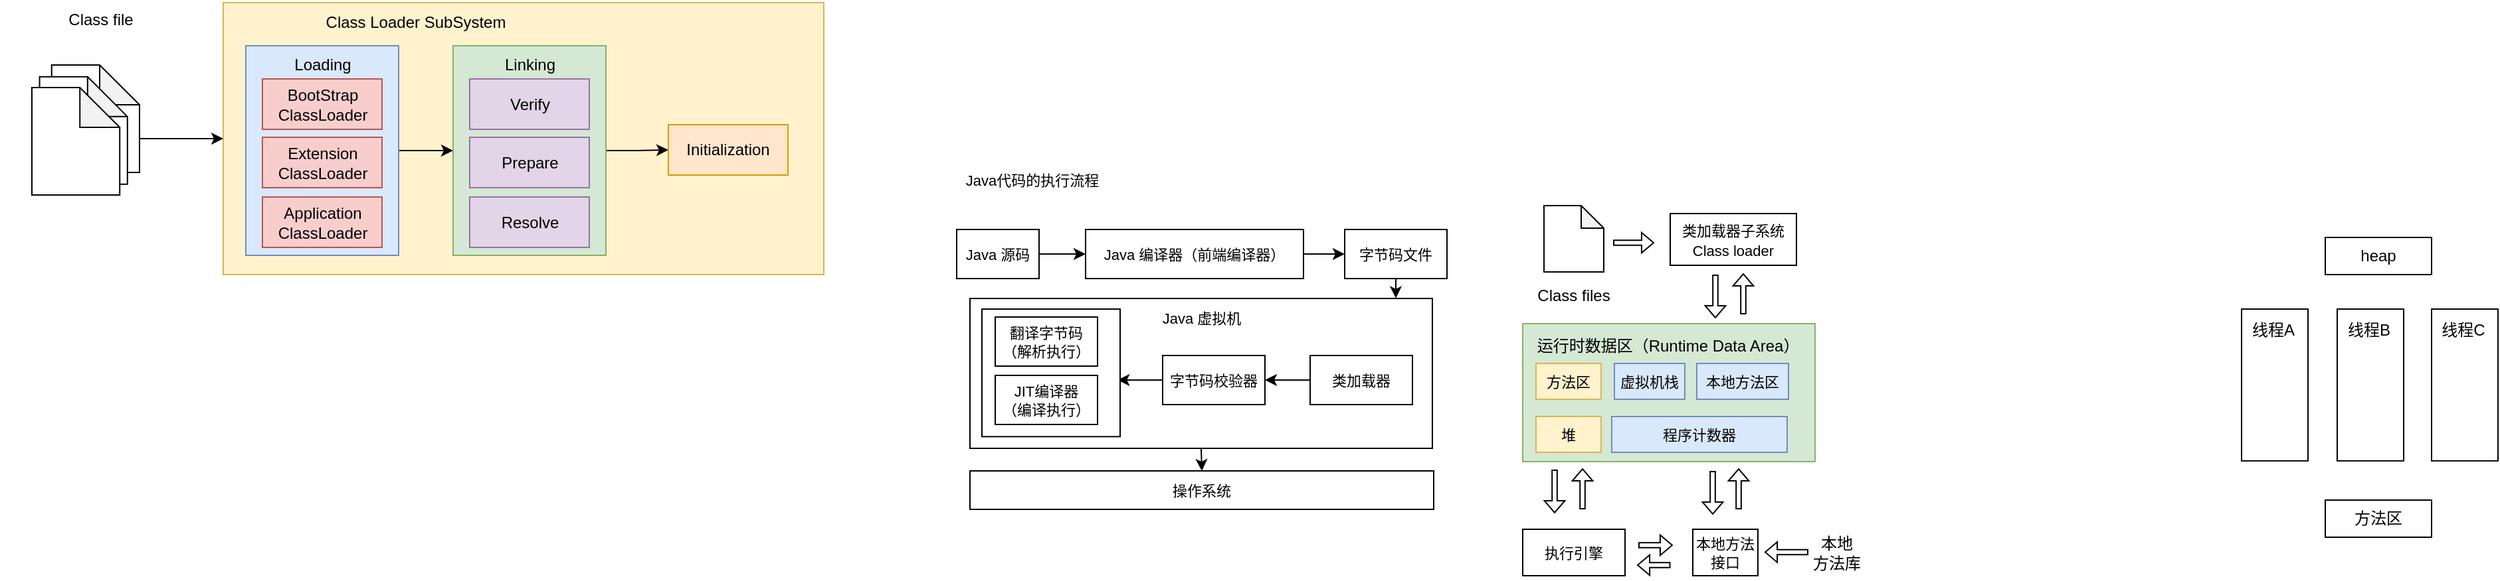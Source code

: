 <mxfile version="20.7.4" type="github">
  <diagram id="2l6POookc13yUhbBXWqV" name="第 1 页">
    <mxGraphModel dx="1472" dy="371" grid="0" gridSize="10" guides="1" tooltips="1" connect="1" arrows="1" fold="1" page="1" pageScale="1" pageWidth="827" pageHeight="1169" math="0" shadow="0">
      <root>
        <mxCell id="0" />
        <mxCell id="1" parent="0" />
        <mxCell id="GEyLh_Zw_DPHrhrjRqtt-2" value="Class files" style="text;html=1;align=center;verticalAlign=middle;resizable=0;points=[];autosize=1;strokeColor=none;fillColor=none;" parent="1" vertex="1">
          <mxGeometry x="331" y="264" width="73" height="26" as="geometry" />
        </mxCell>
        <mxCell id="GEyLh_Zw_DPHrhrjRqtt-4" value="" style="shape=note;whiteSpace=wrap;html=1;backgroundOutline=1;darkOpacity=0.05;size=17;" parent="1" vertex="1">
          <mxGeometry x="346" y="209" width="45" height="50" as="geometry" />
        </mxCell>
        <mxCell id="GEyLh_Zw_DPHrhrjRqtt-7" value="" style="shape=flexArrow;endArrow=classic;html=1;rounded=0;width=3.81;endSize=2.681;endWidth=10.567;" parent="1" edge="1">
          <mxGeometry width="50" height="50" relative="1" as="geometry">
            <mxPoint x="398" y="237" as="sourcePoint" />
            <mxPoint x="429" y="237" as="targetPoint" />
          </mxGeometry>
        </mxCell>
        <mxCell id="GEyLh_Zw_DPHrhrjRqtt-8" value="" style="shape=flexArrow;endArrow=classic;html=1;rounded=0;width=3.81;endSize=2.681;endWidth=10.567;" parent="1" edge="1">
          <mxGeometry width="50" height="50" relative="1" as="geometry">
            <mxPoint x="475" y="261" as="sourcePoint" />
            <mxPoint x="475" y="294" as="targetPoint" />
          </mxGeometry>
        </mxCell>
        <mxCell id="GEyLh_Zw_DPHrhrjRqtt-9" value="&lt;font style=&quot;font-size: 11px;&quot;&gt;类加载器子系统&lt;br&gt;Class loader&lt;br&gt;&lt;/font&gt;" style="rounded=0;whiteSpace=wrap;html=1;" parent="1" vertex="1">
          <mxGeometry x="441" y="215" width="95" height="39" as="geometry" />
        </mxCell>
        <mxCell id="GEyLh_Zw_DPHrhrjRqtt-11" value="" style="shape=flexArrow;endArrow=classic;html=1;rounded=0;width=3.81;endSize=2.681;endWidth=10.567;" parent="1" edge="1">
          <mxGeometry width="50" height="50" relative="1" as="geometry">
            <mxPoint x="496" y="291" as="sourcePoint" />
            <mxPoint x="496" y="260" as="targetPoint" />
          </mxGeometry>
        </mxCell>
        <mxCell id="GEyLh_Zw_DPHrhrjRqtt-12" value="" style="rounded=0;whiteSpace=wrap;html=1;fontSize=11;fillColor=#d5e8d4;strokeColor=#82b366;" parent="1" vertex="1">
          <mxGeometry x="330" y="298" width="220" height="104" as="geometry" />
        </mxCell>
        <mxCell id="GEyLh_Zw_DPHrhrjRqtt-13" value="运行时数据区（Runtime Data Area）" style="text;html=1;align=center;verticalAlign=middle;resizable=0;points=[];autosize=1;strokeColor=none;fillColor=none;" parent="1" vertex="1">
          <mxGeometry x="331" y="302" width="215" height="26" as="geometry" />
        </mxCell>
        <mxCell id="GEyLh_Zw_DPHrhrjRqtt-14" value="方法区" style="rounded=0;whiteSpace=wrap;html=1;fontSize=11;fillColor=#fff2cc;strokeColor=#d6b656;" parent="1" vertex="1">
          <mxGeometry x="340" y="328" width="49" height="27" as="geometry" />
        </mxCell>
        <mxCell id="GEyLh_Zw_DPHrhrjRqtt-15" value="虚拟机栈" style="rounded=0;whiteSpace=wrap;html=1;fontSize=11;fillColor=#dae8fc;strokeColor=#6c8ebf;" parent="1" vertex="1">
          <mxGeometry x="399" y="328" width="53" height="27" as="geometry" />
        </mxCell>
        <mxCell id="GEyLh_Zw_DPHrhrjRqtt-16" value="本地方法区" style="rounded=0;whiteSpace=wrap;html=1;fontSize=11;fillColor=#dae8fc;strokeColor=#6c8ebf;" parent="1" vertex="1">
          <mxGeometry x="461" y="328" width="69" height="27" as="geometry" />
        </mxCell>
        <mxCell id="GEyLh_Zw_DPHrhrjRqtt-17" value="堆" style="rounded=0;whiteSpace=wrap;html=1;fontSize=11;fillColor=#fff2cc;strokeColor=#d6b656;" parent="1" vertex="1">
          <mxGeometry x="340" y="368" width="49" height="27" as="geometry" />
        </mxCell>
        <mxCell id="GEyLh_Zw_DPHrhrjRqtt-18" value="程序计数器" style="rounded=0;whiteSpace=wrap;html=1;fontSize=11;fillColor=#dae8fc;strokeColor=#6c8ebf;" parent="1" vertex="1">
          <mxGeometry x="397" y="368" width="132" height="27" as="geometry" />
        </mxCell>
        <mxCell id="GEyLh_Zw_DPHrhrjRqtt-19" value="" style="shape=flexArrow;endArrow=classic;html=1;rounded=0;width=3.81;endSize=2.681;endWidth=10.567;" parent="1" edge="1">
          <mxGeometry width="50" height="50" relative="1" as="geometry">
            <mxPoint x="354.01" y="408" as="sourcePoint" />
            <mxPoint x="354.01" y="441" as="targetPoint" />
          </mxGeometry>
        </mxCell>
        <mxCell id="GEyLh_Zw_DPHrhrjRqtt-20" value="" style="shape=flexArrow;endArrow=classic;html=1;rounded=0;width=3.81;endSize=2.681;endWidth=10.567;" parent="1" edge="1">
          <mxGeometry width="50" height="50" relative="1" as="geometry">
            <mxPoint x="375.01" y="438" as="sourcePoint" />
            <mxPoint x="375.01" y="407" as="targetPoint" />
          </mxGeometry>
        </mxCell>
        <mxCell id="GEyLh_Zw_DPHrhrjRqtt-21" value="" style="shape=flexArrow;endArrow=classic;html=1;rounded=0;width=3.81;endSize=2.681;endWidth=10.567;" parent="1" edge="1">
          <mxGeometry width="50" height="50" relative="1" as="geometry">
            <mxPoint x="441.26" y="480" as="sourcePoint" />
            <mxPoint x="416" y="480" as="targetPoint" />
          </mxGeometry>
        </mxCell>
        <mxCell id="GEyLh_Zw_DPHrhrjRqtt-22" value="" style="shape=flexArrow;endArrow=classic;html=1;rounded=0;width=3.81;endSize=2.681;endWidth=10.567;" parent="1" edge="1">
          <mxGeometry width="50" height="50" relative="1" as="geometry">
            <mxPoint x="417" y="465" as="sourcePoint" />
            <mxPoint x="443" y="465" as="targetPoint" />
          </mxGeometry>
        </mxCell>
        <mxCell id="GEyLh_Zw_DPHrhrjRqtt-23" value="执行引擎" style="rounded=0;whiteSpace=wrap;html=1;fontSize=11;" parent="1" vertex="1">
          <mxGeometry x="330" y="453" width="77" height="35" as="geometry" />
        </mxCell>
        <mxCell id="GEyLh_Zw_DPHrhrjRqtt-24" value="本地方法接口" style="rounded=0;whiteSpace=wrap;html=1;fontSize=11;" parent="1" vertex="1">
          <mxGeometry x="458" y="453" width="49" height="35" as="geometry" />
        </mxCell>
        <mxCell id="GEyLh_Zw_DPHrhrjRqtt-25" value="" style="shape=flexArrow;endArrow=classic;html=1;rounded=0;width=3.81;endSize=2.681;endWidth=10.567;" parent="1" edge="1">
          <mxGeometry width="50" height="50" relative="1" as="geometry">
            <mxPoint x="473.01" y="409" as="sourcePoint" />
            <mxPoint x="473.01" y="442" as="targetPoint" />
          </mxGeometry>
        </mxCell>
        <mxCell id="GEyLh_Zw_DPHrhrjRqtt-26" value="" style="shape=flexArrow;endArrow=classic;html=1;rounded=0;width=3.81;endSize=2.681;endWidth=10.567;" parent="1" edge="1">
          <mxGeometry width="50" height="50" relative="1" as="geometry">
            <mxPoint x="492.51" y="438" as="sourcePoint" />
            <mxPoint x="492.51" y="407" as="targetPoint" />
          </mxGeometry>
        </mxCell>
        <mxCell id="GEyLh_Zw_DPHrhrjRqtt-27" value="" style="shape=flexArrow;endArrow=classic;html=1;rounded=0;width=3.81;endSize=2.681;endWidth=10.567;" parent="1" edge="1">
          <mxGeometry width="50" height="50" relative="1" as="geometry">
            <mxPoint x="545" y="470.26" as="sourcePoint" />
            <mxPoint x="512.0" y="470.26" as="targetPoint" />
          </mxGeometry>
        </mxCell>
        <mxCell id="GEyLh_Zw_DPHrhrjRqtt-28" value="本地&lt;br&gt;方法库" style="text;html=1;align=center;verticalAlign=middle;resizable=0;points=[];autosize=1;strokeColor=none;fillColor=none;" parent="1" vertex="1">
          <mxGeometry x="539" y="450" width="54" height="41" as="geometry" />
        </mxCell>
        <mxCell id="GEyLh_Zw_DPHrhrjRqtt-43" style="edgeStyle=orthogonalEdgeStyle;rounded=0;orthogonalLoop=1;jettySize=auto;html=1;exitX=1;exitY=0.5;exitDx=0;exitDy=0;fontSize=11;" parent="1" source="GEyLh_Zw_DPHrhrjRqtt-30" target="GEyLh_Zw_DPHrhrjRqtt-31" edge="1">
          <mxGeometry relative="1" as="geometry" />
        </mxCell>
        <mxCell id="GEyLh_Zw_DPHrhrjRqtt-30" value="Java 源码" style="rounded=0;whiteSpace=wrap;html=1;fontSize=11;" parent="1" vertex="1">
          <mxGeometry x="-96" y="227" width="62" height="37" as="geometry" />
        </mxCell>
        <mxCell id="GEyLh_Zw_DPHrhrjRqtt-44" style="edgeStyle=orthogonalEdgeStyle;rounded=0;orthogonalLoop=1;jettySize=auto;html=1;exitX=1;exitY=0.5;exitDx=0;exitDy=0;fontSize=11;" parent="1" source="GEyLh_Zw_DPHrhrjRqtt-31" target="GEyLh_Zw_DPHrhrjRqtt-32" edge="1">
          <mxGeometry relative="1" as="geometry" />
        </mxCell>
        <mxCell id="GEyLh_Zw_DPHrhrjRqtt-31" value="Java 编译器（前端编译器）" style="rounded=0;whiteSpace=wrap;html=1;fontSize=11;" parent="1" vertex="1">
          <mxGeometry x="1" y="227" width="164" height="37" as="geometry" />
        </mxCell>
        <mxCell id="GEyLh_Zw_DPHrhrjRqtt-45" style="edgeStyle=orthogonalEdgeStyle;rounded=0;orthogonalLoop=1;jettySize=auto;html=1;exitX=0.5;exitY=1;exitDx=0;exitDy=0;entryX=0.921;entryY=-0.002;entryDx=0;entryDy=0;entryPerimeter=0;fontSize=11;" parent="1" source="GEyLh_Zw_DPHrhrjRqtt-32" target="GEyLh_Zw_DPHrhrjRqtt-33" edge="1">
          <mxGeometry relative="1" as="geometry" />
        </mxCell>
        <mxCell id="GEyLh_Zw_DPHrhrjRqtt-32" value="字节码文件" style="rounded=0;whiteSpace=wrap;html=1;fontSize=11;" parent="1" vertex="1">
          <mxGeometry x="196" y="227" width="77" height="37" as="geometry" />
        </mxCell>
        <mxCell id="GEyLh_Zw_DPHrhrjRqtt-47" style="edgeStyle=orthogonalEdgeStyle;rounded=0;orthogonalLoop=1;jettySize=auto;html=1;exitX=0.5;exitY=1;exitDx=0;exitDy=0;entryX=0.5;entryY=0;entryDx=0;entryDy=0;fontSize=11;" parent="1" source="GEyLh_Zw_DPHrhrjRqtt-33" target="GEyLh_Zw_DPHrhrjRqtt-46" edge="1">
          <mxGeometry relative="1" as="geometry" />
        </mxCell>
        <mxCell id="GEyLh_Zw_DPHrhrjRqtt-33" value="" style="rounded=0;whiteSpace=wrap;html=1;fontSize=11;" parent="1" vertex="1">
          <mxGeometry x="-86" y="279" width="348" height="113" as="geometry" />
        </mxCell>
        <mxCell id="GEyLh_Zw_DPHrhrjRqtt-34" value="Java 虚拟机" style="text;html=1;strokeColor=none;fillColor=none;align=center;verticalAlign=middle;whiteSpace=wrap;rounded=0;fontSize=11;" parent="1" vertex="1">
          <mxGeometry x="41.5" y="279" width="93" height="30" as="geometry" />
        </mxCell>
        <mxCell id="GEyLh_Zw_DPHrhrjRqtt-39" style="edgeStyle=orthogonalEdgeStyle;rounded=0;orthogonalLoop=1;jettySize=auto;html=1;exitX=0;exitY=0.5;exitDx=0;exitDy=0;fontSize=11;" parent="1" source="GEyLh_Zw_DPHrhrjRqtt-35" target="GEyLh_Zw_DPHrhrjRqtt-36" edge="1">
          <mxGeometry relative="1" as="geometry" />
        </mxCell>
        <mxCell id="GEyLh_Zw_DPHrhrjRqtt-35" value="类加载器" style="rounded=0;whiteSpace=wrap;html=1;fontSize=11;" parent="1" vertex="1">
          <mxGeometry x="170" y="322" width="77" height="37" as="geometry" />
        </mxCell>
        <mxCell id="GEyLh_Zw_DPHrhrjRqtt-42" style="edgeStyle=orthogonalEdgeStyle;rounded=0;orthogonalLoop=1;jettySize=auto;html=1;exitX=0;exitY=0.5;exitDx=0;exitDy=0;entryX=0.982;entryY=0.556;entryDx=0;entryDy=0;entryPerimeter=0;fontSize=11;" parent="1" source="GEyLh_Zw_DPHrhrjRqtt-36" target="GEyLh_Zw_DPHrhrjRqtt-41" edge="1">
          <mxGeometry relative="1" as="geometry" />
        </mxCell>
        <mxCell id="GEyLh_Zw_DPHrhrjRqtt-36" value="字节码校验器" style="rounded=0;whiteSpace=wrap;html=1;fontSize=11;" parent="1" vertex="1">
          <mxGeometry x="59" y="322" width="77" height="37" as="geometry" />
        </mxCell>
        <mxCell id="GEyLh_Zw_DPHrhrjRqtt-41" value="" style="rounded=0;whiteSpace=wrap;html=1;fontSize=11;shadow=0;" parent="1" vertex="1">
          <mxGeometry x="-77" y="287" width="104" height="96.17" as="geometry" />
        </mxCell>
        <mxCell id="GEyLh_Zw_DPHrhrjRqtt-37" value="翻译字节码&lt;br&gt;（解析执行）" style="rounded=0;whiteSpace=wrap;html=1;fontSize=11;" parent="1" vertex="1">
          <mxGeometry x="-67" y="293" width="77" height="37" as="geometry" />
        </mxCell>
        <mxCell id="GEyLh_Zw_DPHrhrjRqtt-38" value="JIT编译器&lt;br&gt;（编译执行）" style="rounded=0;whiteSpace=wrap;html=1;fontSize=11;" parent="1" vertex="1">
          <mxGeometry x="-67" y="337" width="77" height="37" as="geometry" />
        </mxCell>
        <mxCell id="GEyLh_Zw_DPHrhrjRqtt-46" value="操作系统" style="rounded=0;whiteSpace=wrap;html=1;shadow=0;fontSize=11;" parent="1" vertex="1">
          <mxGeometry x="-86" y="409" width="349" height="29" as="geometry" />
        </mxCell>
        <mxCell id="GEyLh_Zw_DPHrhrjRqtt-48" value="Java代码的执行流程" style="text;html=1;strokeColor=none;fillColor=none;align=center;verticalAlign=middle;whiteSpace=wrap;rounded=0;shadow=0;fontSize=11;" parent="1" vertex="1">
          <mxGeometry x="-98" y="170" width="118" height="39" as="geometry" />
        </mxCell>
        <mxCell id="VM4BvxP8CKEREufvAeqi-4" value="" style="group" parent="1" vertex="1" connectable="0">
          <mxGeometry x="-792" y="103" width="81" height="98" as="geometry" />
        </mxCell>
        <mxCell id="VM4BvxP8CKEREufvAeqi-1" value="" style="shape=note;whiteSpace=wrap;html=1;backgroundOutline=1;darkOpacity=0.05;" parent="VM4BvxP8CKEREufvAeqi-4" vertex="1">
          <mxGeometry x="14.878" width="66.122" height="80.992" as="geometry" />
        </mxCell>
        <mxCell id="VM4BvxP8CKEREufvAeqi-2" value="" style="shape=note;whiteSpace=wrap;html=1;backgroundOutline=1;darkOpacity=0.05;" parent="VM4BvxP8CKEREufvAeqi-4" vertex="1">
          <mxGeometry x="5.786" y="8.909" width="66.122" height="80.992" as="geometry" />
        </mxCell>
        <mxCell id="VM4BvxP8CKEREufvAeqi-3" value="" style="shape=note;whiteSpace=wrap;html=1;backgroundOutline=1;darkOpacity=0.05;" parent="VM4BvxP8CKEREufvAeqi-4" vertex="1">
          <mxGeometry y="17.008" width="66.122" height="80.992" as="geometry" />
        </mxCell>
        <mxCell id="VM4BvxP8CKEREufvAeqi-5" value="" style="rounded=0;whiteSpace=wrap;html=1;fillColor=#fff2cc;strokeColor=#d6b656;" parent="1" vertex="1">
          <mxGeometry x="-648" y="56" width="452" height="205" as="geometry" />
        </mxCell>
        <mxCell id="VM4BvxP8CKEREufvAeqi-18" style="edgeStyle=orthogonalEdgeStyle;rounded=0;orthogonalLoop=1;jettySize=auto;html=1;exitX=1;exitY=0.5;exitDx=0;exitDy=0;entryX=0;entryY=0.5;entryDx=0;entryDy=0;" parent="1" source="VM4BvxP8CKEREufvAeqi-6" target="VM4BvxP8CKEREufvAeqi-11" edge="1">
          <mxGeometry relative="1" as="geometry" />
        </mxCell>
        <mxCell id="VM4BvxP8CKEREufvAeqi-6" value="" style="rounded=0;whiteSpace=wrap;html=1;fillColor=#dae8fc;strokeColor=#6c8ebf;" parent="1" vertex="1">
          <mxGeometry x="-631" y="88.5" width="115" height="158" as="geometry" />
        </mxCell>
        <mxCell id="VM4BvxP8CKEREufvAeqi-7" value="BootStrap&lt;br&gt;ClassLoader" style="rounded=0;whiteSpace=wrap;html=1;fillColor=#f8cecc;strokeColor=#b85450;" parent="1" vertex="1">
          <mxGeometry x="-618.5" y="113.5" width="90" height="38" as="geometry" />
        </mxCell>
        <mxCell id="VM4BvxP8CKEREufvAeqi-8" value="Loading" style="text;html=1;strokeColor=none;fillColor=none;align=center;verticalAlign=middle;whiteSpace=wrap;rounded=0;" parent="1" vertex="1">
          <mxGeometry x="-603.5" y="87.5" width="60" height="30" as="geometry" />
        </mxCell>
        <mxCell id="VM4BvxP8CKEREufvAeqi-9" value="Extension&lt;br&gt;ClassLoader" style="rounded=0;whiteSpace=wrap;html=1;fillColor=#f8cecc;strokeColor=#b85450;" parent="1" vertex="1">
          <mxGeometry x="-618.5" y="157.5" width="90" height="38" as="geometry" />
        </mxCell>
        <mxCell id="VM4BvxP8CKEREufvAeqi-10" value="Application&lt;br&gt;ClassLoader" style="rounded=0;whiteSpace=wrap;html=1;fillColor=#f8cecc;strokeColor=#b85450;" parent="1" vertex="1">
          <mxGeometry x="-618.5" y="202.5" width="90" height="38" as="geometry" />
        </mxCell>
        <mxCell id="VM4BvxP8CKEREufvAeqi-19" style="edgeStyle=orthogonalEdgeStyle;rounded=0;orthogonalLoop=1;jettySize=auto;html=1;exitX=1;exitY=0.5;exitDx=0;exitDy=0;" parent="1" source="VM4BvxP8CKEREufvAeqi-11" target="VM4BvxP8CKEREufvAeqi-16" edge="1">
          <mxGeometry relative="1" as="geometry" />
        </mxCell>
        <mxCell id="VM4BvxP8CKEREufvAeqi-11" value="" style="rounded=0;whiteSpace=wrap;html=1;fillColor=#d5e8d4;strokeColor=#82b366;" parent="1" vertex="1">
          <mxGeometry x="-475" y="88.5" width="115" height="158" as="geometry" />
        </mxCell>
        <mxCell id="VM4BvxP8CKEREufvAeqi-12" value="Verify" style="rounded=0;whiteSpace=wrap;html=1;fillColor=#e1d5e7;strokeColor=#9673a6;" parent="1" vertex="1">
          <mxGeometry x="-462.5" y="113.5" width="90" height="38" as="geometry" />
        </mxCell>
        <mxCell id="VM4BvxP8CKEREufvAeqi-13" value="Linking" style="text;html=1;strokeColor=none;fillColor=none;align=center;verticalAlign=middle;whiteSpace=wrap;rounded=0;" parent="1" vertex="1">
          <mxGeometry x="-447.5" y="87.5" width="60" height="30" as="geometry" />
        </mxCell>
        <mxCell id="VM4BvxP8CKEREufvAeqi-14" value="Prepare" style="rounded=0;whiteSpace=wrap;html=1;fillColor=#e1d5e7;strokeColor=#9673a6;" parent="1" vertex="1">
          <mxGeometry x="-462.5" y="157.5" width="90" height="38" as="geometry" />
        </mxCell>
        <mxCell id="VM4BvxP8CKEREufvAeqi-15" value="Resolve" style="rounded=0;whiteSpace=wrap;html=1;fillColor=#e1d5e7;strokeColor=#9673a6;" parent="1" vertex="1">
          <mxGeometry x="-462.5" y="202.5" width="90" height="38" as="geometry" />
        </mxCell>
        <mxCell id="VM4BvxP8CKEREufvAeqi-16" value="Initialization" style="rounded=0;whiteSpace=wrap;html=1;fillColor=#ffe6cc;strokeColor=#d79b00;" parent="1" vertex="1">
          <mxGeometry x="-313" y="148" width="90" height="38" as="geometry" />
        </mxCell>
        <mxCell id="VM4BvxP8CKEREufvAeqi-17" value="Class Loader SubSystem" style="text;html=1;strokeColor=none;fillColor=none;align=center;verticalAlign=middle;whiteSpace=wrap;rounded=0;" parent="1" vertex="1">
          <mxGeometry x="-579" y="56" width="152" height="30" as="geometry" />
        </mxCell>
        <mxCell id="EeLXX2SzU0Qt9uE2UFXB-1" style="edgeStyle=orthogonalEdgeStyle;rounded=0;orthogonalLoop=1;jettySize=auto;html=1;exitX=0;exitY=0;exitDx=66.122;exitDy=55.496;exitPerimeter=0;entryX=0;entryY=0.5;entryDx=0;entryDy=0;" parent="1" source="VM4BvxP8CKEREufvAeqi-1" target="VM4BvxP8CKEREufvAeqi-5" edge="1">
          <mxGeometry relative="1" as="geometry" />
        </mxCell>
        <mxCell id="EeLXX2SzU0Qt9uE2UFXB-2" value="Class file" style="text;html=1;strokeColor=none;fillColor=none;align=center;verticalAlign=middle;whiteSpace=wrap;rounded=0;" parent="1" vertex="1">
          <mxGeometry x="-816" y="54" width="152" height="30" as="geometry" />
        </mxCell>
        <mxCell id="VKvmCvbSvPUDRWBx-Uox-1" value="heap" style="rounded=0;whiteSpace=wrap;html=1;" vertex="1" parent="1">
          <mxGeometry x="934" y="233" width="80" height="28" as="geometry" />
        </mxCell>
        <mxCell id="VKvmCvbSvPUDRWBx-Uox-2" value="方法区" style="rounded=0;whiteSpace=wrap;html=1;" vertex="1" parent="1">
          <mxGeometry x="934" y="431" width="80" height="28" as="geometry" />
        </mxCell>
        <mxCell id="VKvmCvbSvPUDRWBx-Uox-3" value="" style="rounded=0;whiteSpace=wrap;html=1;" vertex="1" parent="1">
          <mxGeometry x="871" y="287" width="50" height="114.42" as="geometry" />
        </mxCell>
        <mxCell id="VKvmCvbSvPUDRWBx-Uox-4" value="线程A" style="text;html=1;strokeColor=none;fillColor=none;align=center;verticalAlign=middle;whiteSpace=wrap;rounded=0;" vertex="1" parent="1">
          <mxGeometry x="871" y="290" width="48" height="25" as="geometry" />
        </mxCell>
        <mxCell id="VKvmCvbSvPUDRWBx-Uox-5" value="" style="rounded=0;whiteSpace=wrap;html=1;" vertex="1" parent="1">
          <mxGeometry x="943" y="287" width="50" height="114.42" as="geometry" />
        </mxCell>
        <mxCell id="VKvmCvbSvPUDRWBx-Uox-6" value="线程B" style="text;html=1;strokeColor=none;fillColor=none;align=center;verticalAlign=middle;whiteSpace=wrap;rounded=0;" vertex="1" parent="1">
          <mxGeometry x="943" y="290" width="48" height="25" as="geometry" />
        </mxCell>
        <mxCell id="VKvmCvbSvPUDRWBx-Uox-7" value="" style="rounded=0;whiteSpace=wrap;html=1;" vertex="1" parent="1">
          <mxGeometry x="1014" y="287" width="50" height="114.42" as="geometry" />
        </mxCell>
        <mxCell id="VKvmCvbSvPUDRWBx-Uox-8" value="线程C" style="text;html=1;strokeColor=none;fillColor=none;align=center;verticalAlign=middle;whiteSpace=wrap;rounded=0;" vertex="1" parent="1">
          <mxGeometry x="1014" y="290" width="48" height="25" as="geometry" />
        </mxCell>
      </root>
    </mxGraphModel>
  </diagram>
</mxfile>
